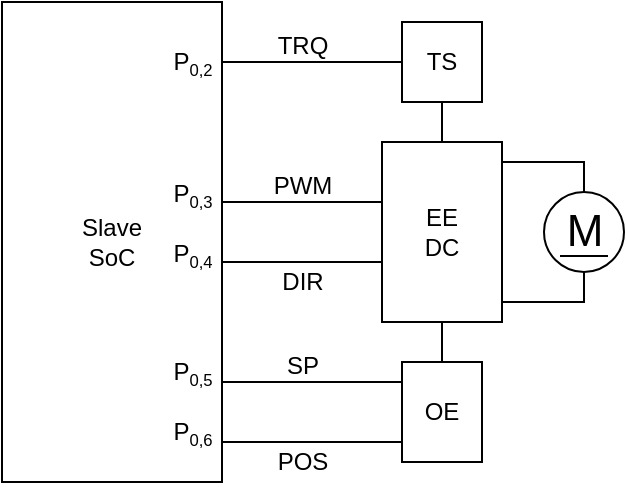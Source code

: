 <mxfile version="24.7.8">
  <diagram name="Page-1" id="hkan6USc4auys_YIJUA5">
    <mxGraphModel dx="1434" dy="836" grid="1" gridSize="10" guides="1" tooltips="1" connect="1" arrows="1" fold="1" page="1" pageScale="1" pageWidth="1100" pageHeight="850" math="0" shadow="0">
      <root>
        <mxCell id="0" />
        <mxCell id="1" parent="0" />
        <mxCell id="7MOs0mlEQtgDmpYlOtF1-1" value="Slave&lt;div&gt;SoC&lt;/div&gt;" style="rounded=0;whiteSpace=wrap;html=1;" parent="1" vertex="1">
          <mxGeometry x="170" y="70" width="110" height="240" as="geometry" />
        </mxCell>
        <mxCell id="7MOs0mlEQtgDmpYlOtF1-2" value="P&lt;span style=&quot;font-size: 10px;&quot;&gt;&lt;sub&gt;0,2&lt;/sub&gt;&lt;/span&gt;" style="text;html=1;align=center;verticalAlign=middle;resizable=1;points=[];autosize=1;strokeColor=none;fillColor=none;" parent="1" vertex="1">
          <mxGeometry x="245" y="91.5" width="40" height="17" as="geometry" />
        </mxCell>
        <mxCell id="7MOs0mlEQtgDmpYlOtF1-3" value="P&lt;span style=&quot;font-size: 10px;&quot;&gt;&lt;sub&gt;0,4&lt;/sub&gt;&lt;/span&gt;" style="text;html=1;align=center;verticalAlign=middle;resizable=1;points=[];autosize=1;strokeColor=none;fillColor=none;" parent="1" vertex="1">
          <mxGeometry x="245" y="180.5" width="40" height="30" as="geometry" />
        </mxCell>
        <mxCell id="7MOs0mlEQtgDmpYlOtF1-4" value="M" style="dashed=0;outlineConnect=0;align=center;html=1;shape=mxgraph.pid.engines.electric_motor_(dc);fontSize=22;" parent="1" vertex="1">
          <mxGeometry x="441" y="165" width="40" height="40" as="geometry" />
        </mxCell>
        <mxCell id="7MOs0mlEQtgDmpYlOtF1-5" value="EE&lt;div&gt;DC&lt;/div&gt;" style="whiteSpace=wrap;html=1;" parent="1" vertex="1">
          <mxGeometry x="360" y="140" width="60" height="90" as="geometry" />
        </mxCell>
        <mxCell id="7MOs0mlEQtgDmpYlOtF1-8" value="OE" style="rounded=0;whiteSpace=wrap;html=1;" parent="1" vertex="1">
          <mxGeometry x="370" y="250" width="40" height="50" as="geometry" />
        </mxCell>
        <mxCell id="7MOs0mlEQtgDmpYlOtF1-10" value="" style="endArrow=none;html=1;rounded=0;exitX=0.5;exitY=1;exitDx=0;exitDy=0;exitPerimeter=0;entryX=1;entryY=0.889;entryDx=0;entryDy=0;entryPerimeter=0;" parent="1" source="7MOs0mlEQtgDmpYlOtF1-4" target="7MOs0mlEQtgDmpYlOtF1-5" edge="1">
          <mxGeometry width="50" height="50" relative="1" as="geometry">
            <mxPoint x="451" y="230" as="sourcePoint" />
            <mxPoint x="431" y="220" as="targetPoint" />
            <Array as="points">
              <mxPoint x="461" y="220" />
            </Array>
          </mxGeometry>
        </mxCell>
        <mxCell id="7MOs0mlEQtgDmpYlOtF1-11" value="" style="endArrow=none;html=1;rounded=0;entryX=0.5;entryY=0;entryDx=0;entryDy=0;entryPerimeter=0;exitX=1;exitY=0.111;exitDx=0;exitDy=0;exitPerimeter=0;" parent="1" source="7MOs0mlEQtgDmpYlOtF1-5" target="7MOs0mlEQtgDmpYlOtF1-4" edge="1">
          <mxGeometry width="50" height="50" relative="1" as="geometry">
            <mxPoint x="431" y="150" as="sourcePoint" />
            <mxPoint x="491" y="170" as="targetPoint" />
            <Array as="points">
              <mxPoint x="461" y="150" />
            </Array>
          </mxGeometry>
        </mxCell>
        <mxCell id="7MOs0mlEQtgDmpYlOtF1-12" value="" style="endArrow=none;html=1;rounded=0;entryX=0.5;entryY=1;entryDx=0;entryDy=0;" parent="1" source="7MOs0mlEQtgDmpYlOtF1-8" target="7MOs0mlEQtgDmpYlOtF1-5" edge="1">
          <mxGeometry width="50" height="50" relative="1" as="geometry">
            <mxPoint x="401" y="310" as="sourcePoint" />
            <mxPoint x="391" y="240" as="targetPoint" />
          </mxGeometry>
        </mxCell>
        <mxCell id="7MOs0mlEQtgDmpYlOtF1-14" value="" style="endArrow=none;html=1;rounded=0;" parent="1" edge="1">
          <mxGeometry width="50" height="50" relative="1" as="geometry">
            <mxPoint x="280" y="170" as="sourcePoint" />
            <mxPoint x="360" y="170" as="targetPoint" />
          </mxGeometry>
        </mxCell>
        <mxCell id="7MOs0mlEQtgDmpYlOtF1-15" value="" style="endArrow=none;html=1;rounded=0;entryX=0;entryY=0.667;entryDx=0;entryDy=0;entryPerimeter=0;exitX=1;exitY=0.239;exitDx=0;exitDy=0;exitPerimeter=0;" parent="1" target="7MOs0mlEQtgDmpYlOtF1-5" edge="1">
          <mxGeometry width="50" height="50" relative="1" as="geometry">
            <mxPoint x="280" y="199.989" as="sourcePoint" />
            <mxPoint x="350" y="200" as="targetPoint" />
          </mxGeometry>
        </mxCell>
        <mxCell id="7MOs0mlEQtgDmpYlOtF1-16" value="PWM" style="text;html=1;align=center;verticalAlign=middle;resizable=0;points=[];autosize=1;strokeColor=none;fillColor=none;" parent="1" vertex="1">
          <mxGeometry x="295" y="147" width="50" height="30" as="geometry" />
        </mxCell>
        <mxCell id="7MOs0mlEQtgDmpYlOtF1-17" value="DIR" style="text;html=1;align=center;verticalAlign=middle;resizable=0;points=[];autosize=1;strokeColor=none;fillColor=none;" parent="1" vertex="1">
          <mxGeometry x="300" y="195" width="40" height="30" as="geometry" />
        </mxCell>
        <mxCell id="7MOs0mlEQtgDmpYlOtF1-18" value="P&lt;span style=&quot;font-size: 10px;&quot;&gt;&lt;sub&gt;0,3&lt;/sub&gt;&lt;/span&gt;" style="text;html=1;align=center;verticalAlign=middle;resizable=1;points=[];autosize=1;strokeColor=none;fillColor=none;" parent="1" vertex="1">
          <mxGeometry x="245" y="150.5" width="40" height="30" as="geometry" />
        </mxCell>
        <mxCell id="7MOs0mlEQtgDmpYlOtF1-19" value="" style="endArrow=none;html=1;rounded=0;exitX=1.04;exitY=0.484;exitDx=0;exitDy=0;exitPerimeter=0;entryX=0;entryY=0.2;entryDx=0;entryDy=0;entryPerimeter=0;" parent="1" target="7MOs0mlEQtgDmpYlOtF1-8" edge="1">
          <mxGeometry width="50" height="50" relative="1" as="geometry">
            <mxPoint x="280.0" y="260.004" as="sourcePoint" />
            <mxPoint x="360" y="260" as="targetPoint" />
          </mxGeometry>
        </mxCell>
        <mxCell id="7MOs0mlEQtgDmpYlOtF1-20" value="" style="endArrow=none;html=1;rounded=0;entryX=0;entryY=0.6;entryDx=0;entryDy=0;entryPerimeter=0;exitX=1;exitY=0.558;exitDx=0;exitDy=0;exitPerimeter=0;" parent="1" edge="1">
          <mxGeometry width="50" height="50" relative="1" as="geometry">
            <mxPoint x="280" y="290.058" as="sourcePoint" />
            <mxPoint x="370" y="290" as="targetPoint" />
          </mxGeometry>
        </mxCell>
        <mxCell id="7MOs0mlEQtgDmpYlOtF1-21" value="POS" style="text;html=1;align=center;verticalAlign=middle;resizable=0;points=[];autosize=1;strokeColor=none;fillColor=none;" parent="1" vertex="1">
          <mxGeometry x="295" y="285" width="50" height="30" as="geometry" />
        </mxCell>
        <mxCell id="7MOs0mlEQtgDmpYlOtF1-22" value="SP" style="text;html=1;align=center;verticalAlign=middle;resizable=0;points=[];autosize=1;strokeColor=none;fillColor=none;" parent="1" vertex="1">
          <mxGeometry x="300" y="237" width="40" height="30" as="geometry" />
        </mxCell>
        <mxCell id="7MOs0mlEQtgDmpYlOtF1-23" value="P&lt;span style=&quot;font-size: 10px;&quot;&gt;&lt;sub&gt;0,5&lt;/sub&gt;&lt;/span&gt;" style="text;html=1;align=center;verticalAlign=middle;resizable=1;points=[];autosize=1;strokeColor=none;fillColor=none;" parent="1" vertex="1">
          <mxGeometry x="245" y="240" width="40" height="30" as="geometry" />
        </mxCell>
        <mxCell id="7MOs0mlEQtgDmpYlOtF1-24" value="P&lt;span style=&quot;font-size: 10px;&quot;&gt;&lt;sub&gt;0,6&lt;/sub&gt;&lt;/span&gt;" style="text;html=1;align=center;verticalAlign=middle;resizable=1;points=[];autosize=1;strokeColor=none;fillColor=none;" parent="1" vertex="1">
          <mxGeometry x="245" y="270" width="40" height="30" as="geometry" />
        </mxCell>
        <mxCell id="7MOs0mlEQtgDmpYlOtF1-26" value="TS" style="rounded=0;whiteSpace=wrap;html=1;" parent="1" vertex="1">
          <mxGeometry x="370" y="80" width="40" height="40" as="geometry" />
        </mxCell>
        <mxCell id="7MOs0mlEQtgDmpYlOtF1-27" value="" style="endArrow=none;html=1;rounded=0;exitX=1;exitY=0.125;exitDx=0;exitDy=0;exitPerimeter=0;entryX=0;entryY=0.5;entryDx=0;entryDy=0;" parent="1" source="7MOs0mlEQtgDmpYlOtF1-1" target="7MOs0mlEQtgDmpYlOtF1-26" edge="1">
          <mxGeometry width="50" height="50" relative="1" as="geometry">
            <mxPoint x="300" y="100" as="sourcePoint" />
            <mxPoint x="360" y="100" as="targetPoint" />
          </mxGeometry>
        </mxCell>
        <mxCell id="7MOs0mlEQtgDmpYlOtF1-28" value="" style="endArrow=none;html=1;rounded=0;entryX=0.5;entryY=1;entryDx=0;entryDy=0;exitX=0.5;exitY=0;exitDx=0;exitDy=0;" parent="1" source="7MOs0mlEQtgDmpYlOtF1-5" target="7MOs0mlEQtgDmpYlOtF1-26" edge="1">
          <mxGeometry width="50" height="50" relative="1" as="geometry">
            <mxPoint x="300" y="150" as="sourcePoint" />
            <mxPoint x="350" y="100" as="targetPoint" />
          </mxGeometry>
        </mxCell>
        <mxCell id="7MOs0mlEQtgDmpYlOtF1-29" value="TRQ" style="text;html=1;align=center;verticalAlign=middle;resizable=0;points=[];autosize=1;strokeColor=none;fillColor=none;" parent="1" vertex="1">
          <mxGeometry x="295" y="77" width="50" height="30" as="geometry" />
        </mxCell>
      </root>
    </mxGraphModel>
  </diagram>
</mxfile>
